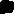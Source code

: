 settings.render = 0;
import three;

// defaultpen(fontsize(8pt));
currentprojection = oblique;

triple wO = (4,2,2);
triple yO = (7,1,1);

real[][] x = {{0,0,0,0,0},
              {0,3,1,3,0},
              {0,1,0,1,0},
              {0,3,1,3,0},
              {0,0,0,0,0}};

real[][] w = {{0,1,0},
              {1,0,0},
              {2,1,0}};

real[][] conv2d(real[][] x, real[][] w) {
    int ySize = x.length - w.length + 1;
    real[][] y = new real[ySize][ySize];
    for (int u = 0; u < ySize; ++u)
        for (int v = 0; v < ySize; ++v) {
            y[u][v] = 0;
            for (int i = 0; i < 3; ++i)
                for (int j = 0; j < 3; ++j)
                    y[u][v] += x[i+u][j+v] * w[i][j];
        }

    return y;
}

real[][] y = conv2d(x, w);

void drawPlane(real[][] map, triple origin=O) {
    triple txt_xyz=(0,.5,.5); // (0, 0.68, 0.93);

    for (int n = 0; n <= map.length; ++n) {
        draw(shift(origin) * shift(0,n,0) * zscale3(map.length) * (O--Z));
        draw(shift(origin) * shift(0,0,n) * yscale3(map.length) * (O--Y));
    }

    for (int c = 0; c < map.length; ++c) {
        for (int r = 0; r < map.length; ++r) {
            triple pos = r*Z + c*Y + txt_xyz + origin;
            string str = "$" + ((string) map[r][c]) + "$";
            label(str, pos);
        }
    }
}

// INPUT PLANE
draw(shift(0,2,2) * scale(1, w.length, w.length) * surface(O--Y--(Z+Y)--Z--cycle), surfacepen=emissive(gray(0.7)));
drawPlane(x);

// WEIGHTS PLANE
draw(shift(wO) * scale(1, w.length, w.length) * surface(O--Y--(Z+Y)--Z--cycle), surfacepen=emissive(gray(0.6)));
drawPlane(w, wO);

// OUTPUT PLANE
draw(shift(yO) * scale(1, y.length, y.length) * surface(O--Y--(Z+Y)--Z--cycle), surfacepen=emissive(white));
drawPlane(y, yO);

// DASHED LINES
draw(2Z+2Y--      wO--2Z+2Y+yO, dashed); // bottom-right
draw(5Z+2Y--   3Z+wO--3Z+2Y+yO, dashed); // bottom-left
draw(2Z+5Y--   3Y+wO--2Z+3Y+yO, dashed); // top-right
draw(5Z+5Y--3Z+3Y+wO--3Z+3Y+yO, dashed); // top-left

// PLANE LABELS
label("$\mathbf{x}$", (0, -1, (x.length / 2) - 0.5));
label("$\mathbf{w}$", (0, -1, (w.length / 2) - 0.5) + wO);
label("$\mathbf{y}$", (0, -1, (y.length / 2) - 0.5) + yO);

